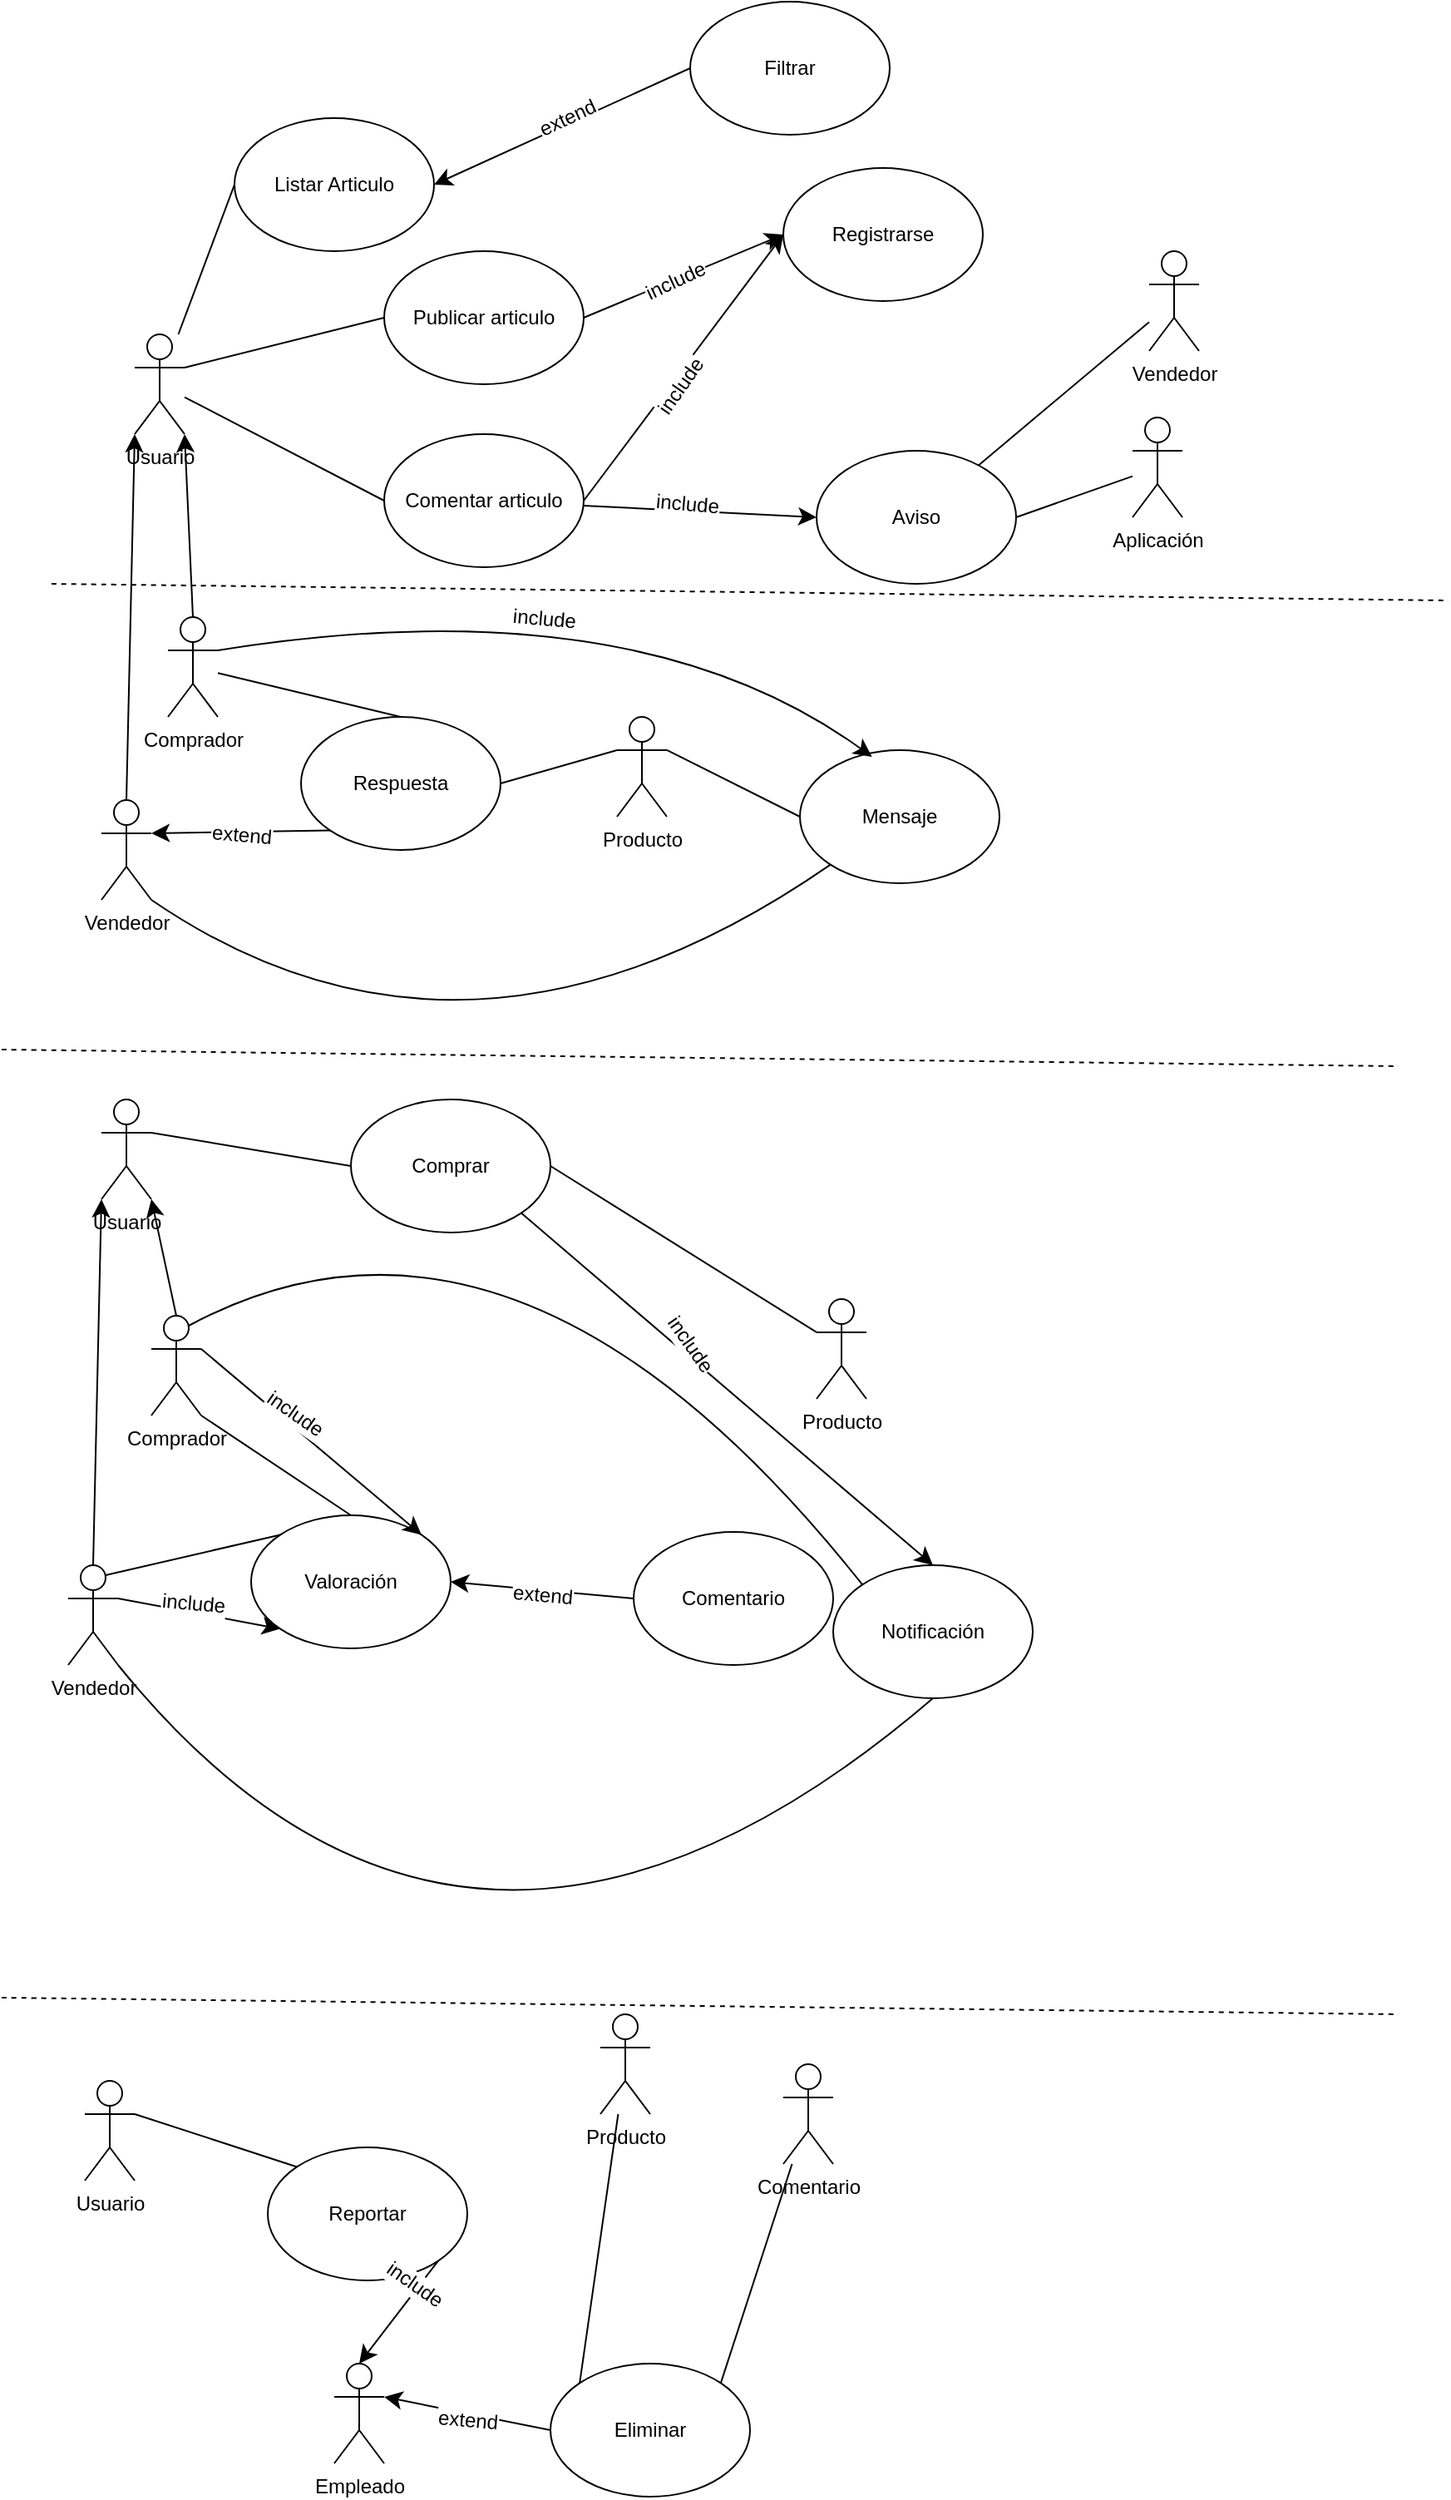 <mxfile version="28.2.7">
  <diagram name="Página-1" id="hFe_txsJEGTY_431R43J">
    <mxGraphModel dx="1175" dy="1352" grid="1" gridSize="10" guides="1" tooltips="1" connect="1" arrows="1" fold="1" page="1" pageScale="1" pageWidth="827" pageHeight="1169" math="0" shadow="0">
      <root>
        <mxCell id="0" />
        <mxCell id="1" parent="0" />
        <mxCell id="b-hoQS2coKFhY6Zg3zWE-1" value="Usuario" style="shape=umlActor;verticalLabelPosition=bottom;verticalAlign=top;html=1;outlineConnect=0;" vertex="1" parent="1">
          <mxGeometry x="80" y="210" width="30" height="60" as="geometry" />
        </mxCell>
        <mxCell id="b-hoQS2coKFhY6Zg3zWE-2" value="Listar Articulo" style="ellipse;whiteSpace=wrap;html=1;" vertex="1" parent="1">
          <mxGeometry x="140" y="80" width="120" height="80" as="geometry" />
        </mxCell>
        <mxCell id="b-hoQS2coKFhY6Zg3zWE-3" value="Filtrar" style="ellipse;whiteSpace=wrap;html=1;" vertex="1" parent="1">
          <mxGeometry x="414" y="10" width="120" height="80" as="geometry" />
        </mxCell>
        <mxCell id="b-hoQS2coKFhY6Zg3zWE-4" value="" style="endArrow=none;html=1;rounded=0;fontSize=12;startSize=8;endSize=8;curved=1;entryX=0;entryY=0.5;entryDx=0;entryDy=0;" edge="1" parent="1" source="b-hoQS2coKFhY6Zg3zWE-1" target="b-hoQS2coKFhY6Zg3zWE-2">
          <mxGeometry width="50" height="50" relative="1" as="geometry">
            <mxPoint x="340" y="220" as="sourcePoint" />
            <mxPoint x="390" y="170" as="targetPoint" />
          </mxGeometry>
        </mxCell>
        <mxCell id="b-hoQS2coKFhY6Zg3zWE-5" value="Publicar articulo" style="ellipse;whiteSpace=wrap;html=1;" vertex="1" parent="1">
          <mxGeometry x="230" y="160" width="120" height="80" as="geometry" />
        </mxCell>
        <mxCell id="b-hoQS2coKFhY6Zg3zWE-6" value="Comentar articulo" style="ellipse;whiteSpace=wrap;html=1;" vertex="1" parent="1">
          <mxGeometry x="230" y="270" width="120" height="80" as="geometry" />
        </mxCell>
        <mxCell id="b-hoQS2coKFhY6Zg3zWE-7" value="Registrarse" style="ellipse;whiteSpace=wrap;html=1;" vertex="1" parent="1">
          <mxGeometry x="470" y="110" width="120" height="80" as="geometry" />
        </mxCell>
        <mxCell id="b-hoQS2coKFhY6Zg3zWE-8" value="" style="endArrow=none;html=1;rounded=0;fontSize=12;startSize=8;endSize=8;curved=1;exitX=1;exitY=0.333;exitDx=0;exitDy=0;exitPerimeter=0;entryX=0;entryY=0.5;entryDx=0;entryDy=0;" edge="1" parent="1" source="b-hoQS2coKFhY6Zg3zWE-1" target="b-hoQS2coKFhY6Zg3zWE-5">
          <mxGeometry width="50" height="50" relative="1" as="geometry">
            <mxPoint x="380" y="300" as="sourcePoint" />
            <mxPoint x="430" y="250" as="targetPoint" />
          </mxGeometry>
        </mxCell>
        <mxCell id="b-hoQS2coKFhY6Zg3zWE-9" value="" style="endArrow=none;html=1;rounded=0;fontSize=12;startSize=8;endSize=8;curved=1;entryX=0;entryY=0.5;entryDx=0;entryDy=0;" edge="1" parent="1" source="b-hoQS2coKFhY6Zg3zWE-1" target="b-hoQS2coKFhY6Zg3zWE-6">
          <mxGeometry width="50" height="50" relative="1" as="geometry">
            <mxPoint x="170" y="290" as="sourcePoint" />
            <mxPoint x="250" y="280" as="targetPoint" />
          </mxGeometry>
        </mxCell>
        <mxCell id="b-hoQS2coKFhY6Zg3zWE-10" value="" style="endArrow=classic;html=1;rounded=0;fontSize=12;startSize=8;endSize=8;curved=1;entryX=1;entryY=0.5;entryDx=0;entryDy=0;exitX=0;exitY=0.5;exitDx=0;exitDy=0;" edge="1" parent="1" source="b-hoQS2coKFhY6Zg3zWE-3" target="b-hoQS2coKFhY6Zg3zWE-2">
          <mxGeometry width="50" height="50" relative="1" as="geometry">
            <mxPoint x="380" y="300" as="sourcePoint" />
            <mxPoint x="430" y="250" as="targetPoint" />
          </mxGeometry>
        </mxCell>
        <mxCell id="b-hoQS2coKFhY6Zg3zWE-11" value="extend" style="edgeLabel;html=1;align=center;verticalAlign=middle;resizable=0;points=[];fontSize=12;rotation=-25;" vertex="1" connectable="0" parent="b-hoQS2coKFhY6Zg3zWE-10">
          <mxGeometry x="-0.215" y="-4" relative="1" as="geometry">
            <mxPoint x="-12" y="6" as="offset" />
          </mxGeometry>
        </mxCell>
        <mxCell id="b-hoQS2coKFhY6Zg3zWE-12" value="" style="endArrow=classic;html=1;rounded=0;fontSize=12;startSize=8;endSize=8;curved=1;exitX=1;exitY=0.5;exitDx=0;exitDy=0;entryX=0;entryY=0.5;entryDx=0;entryDy=0;" edge="1" parent="1" source="b-hoQS2coKFhY6Zg3zWE-5" target="b-hoQS2coKFhY6Zg3zWE-7">
          <mxGeometry width="50" height="50" relative="1" as="geometry">
            <mxPoint x="554" y="180" as="sourcePoint" />
            <mxPoint x="400" y="250" as="targetPoint" />
          </mxGeometry>
        </mxCell>
        <mxCell id="b-hoQS2coKFhY6Zg3zWE-13" value="include" style="edgeLabel;html=1;align=center;verticalAlign=middle;resizable=0;points=[];fontSize=12;rotation=-25;" vertex="1" connectable="0" parent="b-hoQS2coKFhY6Zg3zWE-12">
          <mxGeometry x="-0.215" y="-4" relative="1" as="geometry">
            <mxPoint x="6" y="-6" as="offset" />
          </mxGeometry>
        </mxCell>
        <mxCell id="b-hoQS2coKFhY6Zg3zWE-14" value="" style="endArrow=classic;html=1;rounded=0;fontSize=12;startSize=8;endSize=8;curved=1;entryX=0;entryY=0.5;entryDx=0;entryDy=0;exitX=1;exitY=0.5;exitDx=0;exitDy=0;" edge="1" parent="1" source="b-hoQS2coKFhY6Zg3zWE-6" target="b-hoQS2coKFhY6Zg3zWE-7">
          <mxGeometry width="50" height="50" relative="1" as="geometry">
            <mxPoint x="564" y="200" as="sourcePoint" />
            <mxPoint x="410" y="270" as="targetPoint" />
          </mxGeometry>
        </mxCell>
        <mxCell id="b-hoQS2coKFhY6Zg3zWE-15" value="include" style="edgeLabel;html=1;align=center;verticalAlign=middle;resizable=0;points=[];fontSize=12;rotation=-55;" vertex="1" connectable="0" parent="b-hoQS2coKFhY6Zg3zWE-14">
          <mxGeometry x="-0.215" y="-4" relative="1" as="geometry">
            <mxPoint x="7" y="-8" as="offset" />
          </mxGeometry>
        </mxCell>
        <mxCell id="b-hoQS2coKFhY6Zg3zWE-16" value="Aviso" style="ellipse;whiteSpace=wrap;html=1;" vertex="1" parent="1">
          <mxGeometry x="490" y="280" width="120" height="80" as="geometry" />
        </mxCell>
        <mxCell id="b-hoQS2coKFhY6Zg3zWE-17" value="" style="endArrow=classic;html=1;rounded=0;fontSize=12;startSize=8;endSize=8;curved=1;entryX=0;entryY=0.5;entryDx=0;entryDy=0;" edge="1" parent="1" source="b-hoQS2coKFhY6Zg3zWE-6" target="b-hoQS2coKFhY6Zg3zWE-16">
          <mxGeometry width="50" height="50" relative="1" as="geometry">
            <mxPoint x="390" y="560" as="sourcePoint" />
            <mxPoint x="510" y="400" as="targetPoint" />
          </mxGeometry>
        </mxCell>
        <mxCell id="b-hoQS2coKFhY6Zg3zWE-18" value="include" style="edgeLabel;html=1;align=center;verticalAlign=middle;resizable=0;points=[];fontSize=12;rotation=5;" vertex="1" connectable="0" parent="b-hoQS2coKFhY6Zg3zWE-17">
          <mxGeometry x="-0.215" y="-4" relative="1" as="geometry">
            <mxPoint x="7" y="-8" as="offset" />
          </mxGeometry>
        </mxCell>
        <mxCell id="b-hoQS2coKFhY6Zg3zWE-19" value="&lt;font style=&quot;vertical-align: inherit;&quot; dir=&quot;auto&quot;&gt;&lt;font style=&quot;vertical-align: inherit;&quot; dir=&quot;auto&quot;&gt;Aplicación&lt;/font&gt;&lt;/font&gt;" style="shape=umlActor;verticalLabelPosition=bottom;verticalAlign=top;html=1;outlineConnect=0;" vertex="1" parent="1">
          <mxGeometry x="680" y="260" width="30" height="60" as="geometry" />
        </mxCell>
        <mxCell id="b-hoQS2coKFhY6Zg3zWE-20" value="" style="endArrow=none;html=1;rounded=0;fontSize=12;startSize=8;endSize=8;curved=1;exitX=1;exitY=0.5;exitDx=0;exitDy=0;" edge="1" parent="1" source="b-hoQS2coKFhY6Zg3zWE-16" target="b-hoQS2coKFhY6Zg3zWE-19">
          <mxGeometry width="50" height="50" relative="1" as="geometry">
            <mxPoint x="520" y="270" as="sourcePoint" />
            <mxPoint x="640" y="240" as="targetPoint" />
          </mxGeometry>
        </mxCell>
        <mxCell id="b-hoQS2coKFhY6Zg3zWE-21" value="Vendedor" style="shape=umlActor;verticalLabelPosition=bottom;verticalAlign=top;html=1;outlineConnect=0;" vertex="1" parent="1">
          <mxGeometry x="690" y="160" width="30" height="60" as="geometry" />
        </mxCell>
        <mxCell id="b-hoQS2coKFhY6Zg3zWE-22" value="" style="endArrow=none;html=1;rounded=0;fontSize=12;startSize=8;endSize=8;curved=1;" edge="1" parent="1" source="b-hoQS2coKFhY6Zg3zWE-16" target="b-hoQS2coKFhY6Zg3zWE-21">
          <mxGeometry width="50" height="50" relative="1" as="geometry">
            <mxPoint x="630" y="250" as="sourcePoint" />
            <mxPoint x="730" y="302" as="targetPoint" />
          </mxGeometry>
        </mxCell>
        <mxCell id="b-hoQS2coKFhY6Zg3zWE-23" value="Vendedor" style="shape=umlActor;verticalLabelPosition=bottom;verticalAlign=top;html=1;outlineConnect=0;" vertex="1" parent="1">
          <mxGeometry x="60" y="490" width="30" height="60" as="geometry" />
        </mxCell>
        <mxCell id="b-hoQS2coKFhY6Zg3zWE-24" value="Comprador" style="shape=umlActor;verticalLabelPosition=bottom;verticalAlign=top;html=1;outlineConnect=0;" vertex="1" parent="1">
          <mxGeometry x="100" y="380" width="30" height="60" as="geometry" />
        </mxCell>
        <mxCell id="b-hoQS2coKFhY6Zg3zWE-25" value="" style="endArrow=classic;html=1;rounded=0;fontSize=12;startSize=8;endSize=8;curved=1;exitX=0.5;exitY=0;exitDx=0;exitDy=0;exitPerimeter=0;entryX=1;entryY=1;entryDx=0;entryDy=0;entryPerimeter=0;" edge="1" parent="1" source="b-hoQS2coKFhY6Zg3zWE-24" target="b-hoQS2coKFhY6Zg3zWE-1">
          <mxGeometry width="50" height="50" relative="1" as="geometry">
            <mxPoint x="140" y="350" as="sourcePoint" />
            <mxPoint x="190" y="300" as="targetPoint" />
          </mxGeometry>
        </mxCell>
        <mxCell id="b-hoQS2coKFhY6Zg3zWE-26" value="" style="endArrow=classic;html=1;rounded=0;fontSize=12;startSize=8;endSize=8;curved=1;exitX=0.5;exitY=0;exitDx=0;exitDy=0;exitPerimeter=0;entryX=0;entryY=1;entryDx=0;entryDy=0;entryPerimeter=0;" edge="1" parent="1" source="b-hoQS2coKFhY6Zg3zWE-23" target="b-hoQS2coKFhY6Zg3zWE-1">
          <mxGeometry width="50" height="50" relative="1" as="geometry">
            <mxPoint x="225" y="560" as="sourcePoint" />
            <mxPoint x="200" y="460" as="targetPoint" />
          </mxGeometry>
        </mxCell>
        <mxCell id="b-hoQS2coKFhY6Zg3zWE-27" value="&lt;font style=&quot;vertical-align: inherit;&quot; dir=&quot;auto&quot;&gt;&lt;font style=&quot;vertical-align: inherit;&quot; dir=&quot;auto&quot;&gt;Mensaje&lt;/font&gt;&lt;/font&gt;" style="ellipse;whiteSpace=wrap;html=1;" vertex="1" parent="1">
          <mxGeometry x="480" y="460" width="120" height="80" as="geometry" />
        </mxCell>
        <mxCell id="b-hoQS2coKFhY6Zg3zWE-28" value="" style="endArrow=classic;html=1;rounded=0;fontSize=12;startSize=8;endSize=8;curved=1;entryX=0.361;entryY=0.05;entryDx=0;entryDy=0;entryPerimeter=0;exitX=1;exitY=0.333;exitDx=0;exitDy=0;exitPerimeter=0;" edge="1" parent="1" source="b-hoQS2coKFhY6Zg3zWE-24" target="b-hoQS2coKFhY6Zg3zWE-27">
          <mxGeometry width="50" height="50" relative="1" as="geometry">
            <mxPoint x="250" y="450" as="sourcePoint" />
            <mxPoint x="370" y="400" as="targetPoint" />
            <Array as="points">
              <mxPoint x="380" y="360" />
            </Array>
          </mxGeometry>
        </mxCell>
        <mxCell id="b-hoQS2coKFhY6Zg3zWE-29" value="include" style="edgeLabel;html=1;align=center;verticalAlign=middle;resizable=0;points=[];fontSize=12;rotation=5;" vertex="1" connectable="0" parent="b-hoQS2coKFhY6Zg3zWE-28">
          <mxGeometry x="-0.215" y="-4" relative="1" as="geometry">
            <mxPoint x="28" y="3" as="offset" />
          </mxGeometry>
        </mxCell>
        <mxCell id="b-hoQS2coKFhY6Zg3zWE-30" value="" style="endArrow=none;html=1;rounded=0;fontSize=12;startSize=8;endSize=8;curved=1;entryX=0;entryY=0.333;entryDx=0;entryDy=0;entryPerimeter=0;exitX=1;exitY=0.5;exitDx=0;exitDy=0;" edge="1" parent="1" source="b-hoQS2coKFhY6Zg3zWE-35" target="b-hoQS2coKFhY6Zg3zWE-31">
          <mxGeometry width="50" height="50" relative="1" as="geometry">
            <mxPoint x="280" y="620" as="sourcePoint" />
            <mxPoint x="370" y="482" as="targetPoint" />
          </mxGeometry>
        </mxCell>
        <mxCell id="b-hoQS2coKFhY6Zg3zWE-31" value="Producto" style="shape=umlActor;verticalLabelPosition=bottom;verticalAlign=top;html=1;outlineConnect=0;" vertex="1" parent="1">
          <mxGeometry x="370" y="440" width="30" height="60" as="geometry" />
        </mxCell>
        <mxCell id="b-hoQS2coKFhY6Zg3zWE-32" value="" style="endArrow=none;html=1;rounded=0;fontSize=12;startSize=8;endSize=8;curved=1;entryX=1;entryY=1;entryDx=0;entryDy=0;entryPerimeter=0;" edge="1" parent="1" source="b-hoQS2coKFhY6Zg3zWE-27" target="b-hoQS2coKFhY6Zg3zWE-23">
          <mxGeometry width="50" height="50" relative="1" as="geometry">
            <mxPoint x="250" y="510" as="sourcePoint" />
            <mxPoint x="110" y="650" as="targetPoint" />
            <Array as="points">
              <mxPoint x="280" y="680" />
            </Array>
          </mxGeometry>
        </mxCell>
        <mxCell id="b-hoQS2coKFhY6Zg3zWE-33" value="" style="endArrow=classic;html=1;rounded=0;fontSize=12;startSize=8;endSize=8;curved=1;exitX=0;exitY=1;exitDx=0;exitDy=0;entryX=1;entryY=0.333;entryDx=0;entryDy=0;entryPerimeter=0;" edge="1" parent="1" target="b-hoQS2coKFhY6Zg3zWE-23" source="b-hoQS2coKFhY6Zg3zWE-35">
          <mxGeometry width="50" height="50" relative="1" as="geometry">
            <mxPoint x="240" y="580" as="sourcePoint" />
            <mxPoint x="178" y="580" as="targetPoint" />
            <Array as="points" />
          </mxGeometry>
        </mxCell>
        <mxCell id="b-hoQS2coKFhY6Zg3zWE-34" value="extend" style="edgeLabel;html=1;align=center;verticalAlign=middle;resizable=0;points=[];fontSize=12;rotation=5;" vertex="1" connectable="0" parent="b-hoQS2coKFhY6Zg3zWE-33">
          <mxGeometry x="-0.215" y="-4" relative="1" as="geometry">
            <mxPoint x="-12" y="6" as="offset" />
          </mxGeometry>
        </mxCell>
        <mxCell id="b-hoQS2coKFhY6Zg3zWE-35" value="Respuesta" style="ellipse;whiteSpace=wrap;html=1;" vertex="1" parent="1">
          <mxGeometry x="180" y="440" width="120" height="80" as="geometry" />
        </mxCell>
        <mxCell id="b-hoQS2coKFhY6Zg3zWE-40" value="" style="endArrow=none;html=1;rounded=0;fontSize=12;startSize=8;endSize=8;curved=1;entryX=0;entryY=0.5;entryDx=0;entryDy=0;exitX=1;exitY=0.333;exitDx=0;exitDy=0;exitPerimeter=0;" edge="1" parent="1" source="b-hoQS2coKFhY6Zg3zWE-31" target="b-hoQS2coKFhY6Zg3zWE-27">
          <mxGeometry width="50" height="50" relative="1" as="geometry">
            <mxPoint x="460" y="660" as="sourcePoint" />
            <mxPoint x="530" y="640" as="targetPoint" />
          </mxGeometry>
        </mxCell>
        <mxCell id="b-hoQS2coKFhY6Zg3zWE-42" value="" style="endArrow=none;html=1;rounded=0;fontSize=12;startSize=8;endSize=8;curved=1;exitX=0.5;exitY=0;exitDx=0;exitDy=0;" edge="1" parent="1" source="b-hoQS2coKFhY6Zg3zWE-35" target="b-hoQS2coKFhY6Zg3zWE-24">
          <mxGeometry width="50" height="50" relative="1" as="geometry">
            <mxPoint x="260" y="560" as="sourcePoint" />
            <mxPoint x="330" y="540" as="targetPoint" />
          </mxGeometry>
        </mxCell>
        <mxCell id="b-hoQS2coKFhY6Zg3zWE-45" value="" style="endArrow=none;dashed=1;html=1;rounded=0;fontSize=12;startSize=8;endSize=8;curved=1;" edge="1" parent="1">
          <mxGeometry width="50" height="50" relative="1" as="geometry">
            <mxPoint x="30" y="360" as="sourcePoint" />
            <mxPoint x="870" y="370" as="targetPoint" />
          </mxGeometry>
        </mxCell>
        <mxCell id="b-hoQS2coKFhY6Zg3zWE-46" value="" style="endArrow=none;dashed=1;html=1;rounded=0;fontSize=12;startSize=8;endSize=8;curved=1;" edge="1" parent="1">
          <mxGeometry width="50" height="50" relative="1" as="geometry">
            <mxPoint y="640" as="sourcePoint" />
            <mxPoint x="840" y="650" as="targetPoint" />
          </mxGeometry>
        </mxCell>
        <mxCell id="b-hoQS2coKFhY6Zg3zWE-47" value="Usuario" style="shape=umlActor;verticalLabelPosition=bottom;verticalAlign=top;html=1;outlineConnect=0;" vertex="1" parent="1">
          <mxGeometry x="60" y="670" width="30" height="60" as="geometry" />
        </mxCell>
        <mxCell id="b-hoQS2coKFhY6Zg3zWE-48" value="Vendedor" style="shape=umlActor;verticalLabelPosition=bottom;verticalAlign=top;html=1;outlineConnect=0;" vertex="1" parent="1">
          <mxGeometry x="40" y="950" width="30" height="60" as="geometry" />
        </mxCell>
        <mxCell id="b-hoQS2coKFhY6Zg3zWE-49" value="Comprador" style="shape=umlActor;verticalLabelPosition=bottom;verticalAlign=top;html=1;outlineConnect=0;" vertex="1" parent="1">
          <mxGeometry x="90" y="800" width="30" height="60" as="geometry" />
        </mxCell>
        <mxCell id="b-hoQS2coKFhY6Zg3zWE-51" value="" style="endArrow=classic;html=1;rounded=0;fontSize=12;startSize=8;endSize=8;curved=1;exitX=0.5;exitY=0;exitDx=0;exitDy=0;exitPerimeter=0;entryX=1;entryY=1;entryDx=0;entryDy=0;entryPerimeter=0;" edge="1" parent="1" source="b-hoQS2coKFhY6Zg3zWE-49" target="b-hoQS2coKFhY6Zg3zWE-47">
          <mxGeometry width="50" height="50" relative="1" as="geometry">
            <mxPoint x="95" y="840" as="sourcePoint" />
            <mxPoint x="130" y="750" as="targetPoint" />
          </mxGeometry>
        </mxCell>
        <mxCell id="b-hoQS2coKFhY6Zg3zWE-52" value="" style="endArrow=classic;html=1;rounded=0;fontSize=12;startSize=8;endSize=8;curved=1;entryX=0;entryY=1;entryDx=0;entryDy=0;entryPerimeter=0;exitX=0.5;exitY=0;exitDx=0;exitDy=0;exitPerimeter=0;" edge="1" parent="1" source="b-hoQS2coKFhY6Zg3zWE-48" target="b-hoQS2coKFhY6Zg3zWE-47">
          <mxGeometry width="50" height="50" relative="1" as="geometry">
            <mxPoint x="40" y="920" as="sourcePoint" />
            <mxPoint x="40" y="770" as="targetPoint" />
          </mxGeometry>
        </mxCell>
        <mxCell id="b-hoQS2coKFhY6Zg3zWE-53" value="Comprar" style="ellipse;whiteSpace=wrap;html=1;" vertex="1" parent="1">
          <mxGeometry x="210" y="670" width="120" height="80" as="geometry" />
        </mxCell>
        <mxCell id="b-hoQS2coKFhY6Zg3zWE-54" value="Producto" style="shape=umlActor;verticalLabelPosition=bottom;verticalAlign=top;html=1;outlineConnect=0;" vertex="1" parent="1">
          <mxGeometry x="490" y="790" width="30" height="60" as="geometry" />
        </mxCell>
        <mxCell id="b-hoQS2coKFhY6Zg3zWE-55" value="Notificación" style="ellipse;whiteSpace=wrap;html=1;" vertex="1" parent="1">
          <mxGeometry x="500" y="950" width="120" height="80" as="geometry" />
        </mxCell>
        <mxCell id="b-hoQS2coKFhY6Zg3zWE-56" value="" style="endArrow=none;html=1;rounded=0;fontSize=12;startSize=8;endSize=8;curved=1;entryX=0;entryY=0.5;entryDx=0;entryDy=0;exitX=1;exitY=0.333;exitDx=0;exitDy=0;exitPerimeter=0;" edge="1" parent="1" source="b-hoQS2coKFhY6Zg3zWE-47" target="b-hoQS2coKFhY6Zg3zWE-53">
          <mxGeometry width="50" height="50" relative="1" as="geometry">
            <mxPoint x="130" y="770" as="sourcePoint" />
            <mxPoint x="164" y="680" as="targetPoint" />
          </mxGeometry>
        </mxCell>
        <mxCell id="b-hoQS2coKFhY6Zg3zWE-59" value="" style="endArrow=none;html=1;rounded=0;fontSize=12;startSize=8;endSize=8;curved=1;entryX=0;entryY=0.333;entryDx=0;entryDy=0;exitX=1;exitY=0.5;exitDx=0;exitDy=0;entryPerimeter=0;" edge="1" parent="1" source="b-hoQS2coKFhY6Zg3zWE-53" target="b-hoQS2coKFhY6Zg3zWE-54">
          <mxGeometry width="50" height="50" relative="1" as="geometry">
            <mxPoint x="370" y="810" as="sourcePoint" />
            <mxPoint x="490" y="830" as="targetPoint" />
          </mxGeometry>
        </mxCell>
        <mxCell id="b-hoQS2coKFhY6Zg3zWE-60" value="" style="endArrow=classic;html=1;rounded=0;fontSize=12;startSize=8;endSize=8;curved=1;entryX=0.5;entryY=0;entryDx=0;entryDy=0;exitX=1;exitY=1;exitDx=0;exitDy=0;" edge="1" parent="1" source="b-hoQS2coKFhY6Zg3zWE-53" target="b-hoQS2coKFhY6Zg3zWE-55">
          <mxGeometry width="50" height="50" relative="1" as="geometry">
            <mxPoint x="250" y="910" as="sourcePoint" />
            <mxPoint x="390" y="917" as="targetPoint" />
          </mxGeometry>
        </mxCell>
        <mxCell id="b-hoQS2coKFhY6Zg3zWE-61" value="include" style="edgeLabel;html=1;align=center;verticalAlign=middle;resizable=0;points=[];fontSize=12;rotation=55;" vertex="1" connectable="0" parent="b-hoQS2coKFhY6Zg3zWE-60">
          <mxGeometry x="-0.215" y="-4" relative="1" as="geometry">
            <mxPoint x="7" y="-8" as="offset" />
          </mxGeometry>
        </mxCell>
        <mxCell id="b-hoQS2coKFhY6Zg3zWE-62" value="" style="endArrow=none;html=1;rounded=0;fontSize=12;startSize=8;endSize=8;curved=1;entryX=0;entryY=0;entryDx=0;entryDy=0;exitX=0.75;exitY=0.1;exitDx=0;exitDy=0;exitPerimeter=0;" edge="1" parent="1" source="b-hoQS2coKFhY6Zg3zWE-49" target="b-hoQS2coKFhY6Zg3zWE-55">
          <mxGeometry width="50" height="50" relative="1" as="geometry">
            <mxPoint x="210" y="880" as="sourcePoint" />
            <mxPoint x="330" y="900" as="targetPoint" />
            <Array as="points">
              <mxPoint x="310" y="700" />
            </Array>
          </mxGeometry>
        </mxCell>
        <mxCell id="b-hoQS2coKFhY6Zg3zWE-63" value="" style="endArrow=none;html=1;rounded=0;fontSize=12;startSize=8;endSize=8;curved=1;entryX=0.5;entryY=1;entryDx=0;entryDy=0;exitX=1;exitY=1;exitDx=0;exitDy=0;exitPerimeter=0;" edge="1" parent="1" source="b-hoQS2coKFhY6Zg3zWE-48" target="b-hoQS2coKFhY6Zg3zWE-55">
          <mxGeometry width="50" height="50" relative="1" as="geometry">
            <mxPoint x="200" y="950" as="sourcePoint" />
            <mxPoint x="320" y="970" as="targetPoint" />
            <Array as="points">
              <mxPoint x="280" y="1270" />
            </Array>
          </mxGeometry>
        </mxCell>
        <mxCell id="b-hoQS2coKFhY6Zg3zWE-64" value="Valoración" style="ellipse;whiteSpace=wrap;html=1;" vertex="1" parent="1">
          <mxGeometry x="150" y="920" width="120" height="80" as="geometry" />
        </mxCell>
        <mxCell id="b-hoQS2coKFhY6Zg3zWE-65" value="Comentario" style="ellipse;whiteSpace=wrap;html=1;" vertex="1" parent="1">
          <mxGeometry x="380" y="930" width="120" height="80" as="geometry" />
        </mxCell>
        <mxCell id="b-hoQS2coKFhY6Zg3zWE-66" value="" style="endArrow=classic;html=1;rounded=0;fontSize=12;startSize=8;endSize=8;curved=1;entryX=1;entryY=0.5;entryDx=0;entryDy=0;exitX=0;exitY=0.5;exitDx=0;exitDy=0;" edge="1" parent="1" source="b-hoQS2coKFhY6Zg3zWE-65" target="b-hoQS2coKFhY6Zg3zWE-64">
          <mxGeometry width="50" height="50" relative="1" as="geometry">
            <mxPoint x="454" y="1090" as="sourcePoint" />
            <mxPoint x="300" y="1160" as="targetPoint" />
          </mxGeometry>
        </mxCell>
        <mxCell id="b-hoQS2coKFhY6Zg3zWE-67" value="extend" style="edgeLabel;html=1;align=center;verticalAlign=middle;resizable=0;points=[];fontSize=12;rotation=5;" vertex="1" connectable="0" parent="b-hoQS2coKFhY6Zg3zWE-66">
          <mxGeometry x="-0.215" y="-4" relative="1" as="geometry">
            <mxPoint x="-12" y="6" as="offset" />
          </mxGeometry>
        </mxCell>
        <mxCell id="b-hoQS2coKFhY6Zg3zWE-69" value="" style="endArrow=classic;html=1;rounded=0;fontSize=12;startSize=8;endSize=8;curved=1;entryX=0;entryY=1;entryDx=0;entryDy=0;exitX=1;exitY=0.333;exitDx=0;exitDy=0;exitPerimeter=0;" edge="1" parent="1" source="b-hoQS2coKFhY6Zg3zWE-48" target="b-hoQS2coKFhY6Zg3zWE-64">
          <mxGeometry width="50" height="50" relative="1" as="geometry">
            <mxPoint x="100" y="940" as="sourcePoint" />
            <mxPoint x="240" y="947" as="targetPoint" />
          </mxGeometry>
        </mxCell>
        <mxCell id="b-hoQS2coKFhY6Zg3zWE-70" value="include" style="edgeLabel;html=1;align=center;verticalAlign=middle;resizable=0;points=[];fontSize=12;rotation=5;" vertex="1" connectable="0" parent="b-hoQS2coKFhY6Zg3zWE-69">
          <mxGeometry x="-0.215" y="-4" relative="1" as="geometry">
            <mxPoint x="7" y="-8" as="offset" />
          </mxGeometry>
        </mxCell>
        <mxCell id="b-hoQS2coKFhY6Zg3zWE-71" value="" style="endArrow=classic;html=1;rounded=0;fontSize=12;startSize=8;endSize=8;curved=1;entryX=1;entryY=0;entryDx=0;entryDy=0;exitX=1;exitY=0.333;exitDx=0;exitDy=0;exitPerimeter=0;" edge="1" parent="1" source="b-hoQS2coKFhY6Zg3zWE-49" target="b-hoQS2coKFhY6Zg3zWE-64">
          <mxGeometry width="50" height="50" relative="1" as="geometry">
            <mxPoint x="230" y="810" as="sourcePoint" />
            <mxPoint x="328" y="828" as="targetPoint" />
          </mxGeometry>
        </mxCell>
        <mxCell id="b-hoQS2coKFhY6Zg3zWE-72" value="include" style="edgeLabel;html=1;align=center;verticalAlign=middle;resizable=0;points=[];fontSize=12;rotation=35;" vertex="1" connectable="0" parent="b-hoQS2coKFhY6Zg3zWE-71">
          <mxGeometry x="-0.215" y="-4" relative="1" as="geometry">
            <mxPoint x="7" y="-8" as="offset" />
          </mxGeometry>
        </mxCell>
        <mxCell id="b-hoQS2coKFhY6Zg3zWE-73" value="" style="endArrow=none;html=1;rounded=0;fontSize=12;startSize=8;endSize=8;curved=1;entryX=0.5;entryY=0;entryDx=0;entryDy=0;exitX=1;exitY=1;exitDx=0;exitDy=0;exitPerimeter=0;" edge="1" parent="1" source="b-hoQS2coKFhY6Zg3zWE-49" target="b-hoQS2coKFhY6Zg3zWE-64">
          <mxGeometry width="50" height="50" relative="1" as="geometry">
            <mxPoint x="190" y="1050" as="sourcePoint" />
            <mxPoint x="310" y="1112" as="targetPoint" />
          </mxGeometry>
        </mxCell>
        <mxCell id="b-hoQS2coKFhY6Zg3zWE-74" value="" style="endArrow=none;html=1;rounded=0;fontSize=12;startSize=8;endSize=8;curved=1;entryX=0;entryY=0;entryDx=0;entryDy=0;exitX=0.75;exitY=0.1;exitDx=0;exitDy=0;exitPerimeter=0;" edge="1" parent="1" source="b-hoQS2coKFhY6Zg3zWE-48" target="b-hoQS2coKFhY6Zg3zWE-64">
          <mxGeometry width="50" height="50" relative="1" as="geometry">
            <mxPoint x="150" y="1000" as="sourcePoint" />
            <mxPoint x="240" y="1060" as="targetPoint" />
          </mxGeometry>
        </mxCell>
        <mxCell id="b-hoQS2coKFhY6Zg3zWE-75" value="" style="endArrow=none;dashed=1;html=1;rounded=0;fontSize=12;startSize=8;endSize=8;curved=1;" edge="1" parent="1">
          <mxGeometry width="50" height="50" relative="1" as="geometry">
            <mxPoint y="1210" as="sourcePoint" />
            <mxPoint x="840" y="1220" as="targetPoint" />
          </mxGeometry>
        </mxCell>
        <mxCell id="b-hoQS2coKFhY6Zg3zWE-76" value="Usuario" style="shape=umlActor;verticalLabelPosition=bottom;verticalAlign=top;html=1;outlineConnect=0;" vertex="1" parent="1">
          <mxGeometry x="50" y="1260" width="30" height="60" as="geometry" />
        </mxCell>
        <mxCell id="b-hoQS2coKFhY6Zg3zWE-77" value="Reportar" style="ellipse;whiteSpace=wrap;html=1;" vertex="1" parent="1">
          <mxGeometry x="160" y="1300" width="120" height="80" as="geometry" />
        </mxCell>
        <mxCell id="b-hoQS2coKFhY6Zg3zWE-78" value="Producto" style="shape=umlActor;verticalLabelPosition=bottom;verticalAlign=top;html=1;outlineConnect=0;" vertex="1" parent="1">
          <mxGeometry x="360" y="1220" width="30" height="60" as="geometry" />
        </mxCell>
        <mxCell id="b-hoQS2coKFhY6Zg3zWE-79" value="Comentario" style="shape=umlActor;verticalLabelPosition=bottom;verticalAlign=top;html=1;outlineConnect=0;" vertex="1" parent="1">
          <mxGeometry x="470" y="1250" width="30" height="60" as="geometry" />
        </mxCell>
        <mxCell id="b-hoQS2coKFhY6Zg3zWE-82" value="Empleado" style="shape=umlActor;verticalLabelPosition=bottom;verticalAlign=top;html=1;outlineConnect=0;" vertex="1" parent="1">
          <mxGeometry x="200" y="1430" width="30" height="60" as="geometry" />
        </mxCell>
        <mxCell id="b-hoQS2coKFhY6Zg3zWE-84" value="Eliminar" style="ellipse;whiteSpace=wrap;html=1;" vertex="1" parent="1">
          <mxGeometry x="330" y="1430" width="120" height="80" as="geometry" />
        </mxCell>
        <mxCell id="b-hoQS2coKFhY6Zg3zWE-85" value="" style="endArrow=none;html=1;rounded=0;fontSize=12;startSize=8;endSize=8;curved=1;exitX=1;exitY=0.333;exitDx=0;exitDy=0;exitPerimeter=0;entryX=0;entryY=0;entryDx=0;entryDy=0;" edge="1" parent="1" source="b-hoQS2coKFhY6Zg3zWE-76" target="b-hoQS2coKFhY6Zg3zWE-77">
          <mxGeometry width="50" height="50" relative="1" as="geometry">
            <mxPoint x="390" y="1330" as="sourcePoint" />
            <mxPoint x="440" y="1280" as="targetPoint" />
          </mxGeometry>
        </mxCell>
        <mxCell id="b-hoQS2coKFhY6Zg3zWE-86" value="" style="endArrow=classic;html=1;rounded=0;fontSize=12;startSize=8;endSize=8;curved=1;entryX=0.5;entryY=0;entryDx=0;entryDy=0;exitX=1;exitY=1;exitDx=0;exitDy=0;entryPerimeter=0;" edge="1" parent="1" source="b-hoQS2coKFhY6Zg3zWE-77" target="b-hoQS2coKFhY6Zg3zWE-82">
          <mxGeometry width="50" height="50" relative="1" as="geometry">
            <mxPoint x="280" y="1430" as="sourcePoint" />
            <mxPoint x="412" y="1542" as="targetPoint" />
          </mxGeometry>
        </mxCell>
        <mxCell id="b-hoQS2coKFhY6Zg3zWE-87" value="include" style="edgeLabel;html=1;align=center;verticalAlign=middle;resizable=0;points=[];fontSize=12;rotation=35;" vertex="1" connectable="0" parent="b-hoQS2coKFhY6Zg3zWE-86">
          <mxGeometry x="-0.215" y="-4" relative="1" as="geometry">
            <mxPoint x="7" y="-8" as="offset" />
          </mxGeometry>
        </mxCell>
        <mxCell id="b-hoQS2coKFhY6Zg3zWE-88" value="" style="endArrow=classic;html=1;rounded=0;fontSize=12;startSize=8;endSize=8;curved=1;entryX=1;entryY=0.333;entryDx=0;entryDy=0;exitX=0;exitY=0.5;exitDx=0;exitDy=0;entryPerimeter=0;" edge="1" parent="1" source="b-hoQS2coKFhY6Zg3zWE-84" target="b-hoQS2coKFhY6Zg3zWE-82">
          <mxGeometry width="50" height="50" relative="1" as="geometry">
            <mxPoint x="410" y="1460" as="sourcePoint" />
            <mxPoint x="300" y="1450" as="targetPoint" />
          </mxGeometry>
        </mxCell>
        <mxCell id="b-hoQS2coKFhY6Zg3zWE-89" value="extend" style="edgeLabel;html=1;align=center;verticalAlign=middle;resizable=0;points=[];fontSize=12;rotation=5;" vertex="1" connectable="0" parent="b-hoQS2coKFhY6Zg3zWE-88">
          <mxGeometry x="-0.215" y="-4" relative="1" as="geometry">
            <mxPoint x="-12" y="6" as="offset" />
          </mxGeometry>
        </mxCell>
        <mxCell id="b-hoQS2coKFhY6Zg3zWE-90" value="" style="endArrow=none;html=1;rounded=0;fontSize=12;startSize=8;endSize=8;curved=1;entryX=0;entryY=0;entryDx=0;entryDy=0;" edge="1" parent="1" source="b-hoQS2coKFhY6Zg3zWE-78" target="b-hoQS2coKFhY6Zg3zWE-84">
          <mxGeometry width="50" height="50" relative="1" as="geometry">
            <mxPoint x="370" y="1350" as="sourcePoint" />
            <mxPoint x="468" y="1382" as="targetPoint" />
          </mxGeometry>
        </mxCell>
        <mxCell id="b-hoQS2coKFhY6Zg3zWE-91" value="" style="endArrow=none;html=1;rounded=0;fontSize=12;startSize=8;endSize=8;curved=1;entryX=1;entryY=0;entryDx=0;entryDy=0;" edge="1" parent="1" source="b-hoQS2coKFhY6Zg3zWE-79" target="b-hoQS2coKFhY6Zg3zWE-84">
          <mxGeometry width="50" height="50" relative="1" as="geometry">
            <mxPoint x="290" y="1400" as="sourcePoint" />
            <mxPoint x="388" y="1432" as="targetPoint" />
          </mxGeometry>
        </mxCell>
      </root>
    </mxGraphModel>
  </diagram>
</mxfile>
